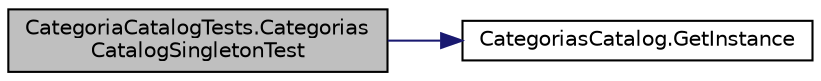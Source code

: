 digraph "CategoriaCatalogTests.CategoriasCatalogSingletonTest"
{
 // INTERACTIVE_SVG=YES
 // LATEX_PDF_SIZE
  edge [fontname="Helvetica",fontsize="10",labelfontname="Helvetica",labelfontsize="10"];
  node [fontname="Helvetica",fontsize="10",shape=record];
  rankdir="LR";
  Node1 [label="CategoriaCatalogTests.Categorias\lCatalogSingletonTest",height=0.2,width=0.4,color="black", fillcolor="grey75", style="filled", fontcolor="black",tooltip="Test de que si se crea una nueva instancia de CategoriasCatalog es en realidad igual a la que ya esta..."];
  Node1 -> Node2 [color="midnightblue",fontsize="10",style="solid",fontname="Helvetica"];
  Node2 [label="CategoriasCatalog.GetInstance",height=0.2,width=0.4,color="black", fillcolor="white", style="filled",URL="$classCategoriasCatalog.html#a302075e15a1ea59afc7906baedf17942",tooltip="Método para obtener la instancia del catálogo de categorías."];
}
